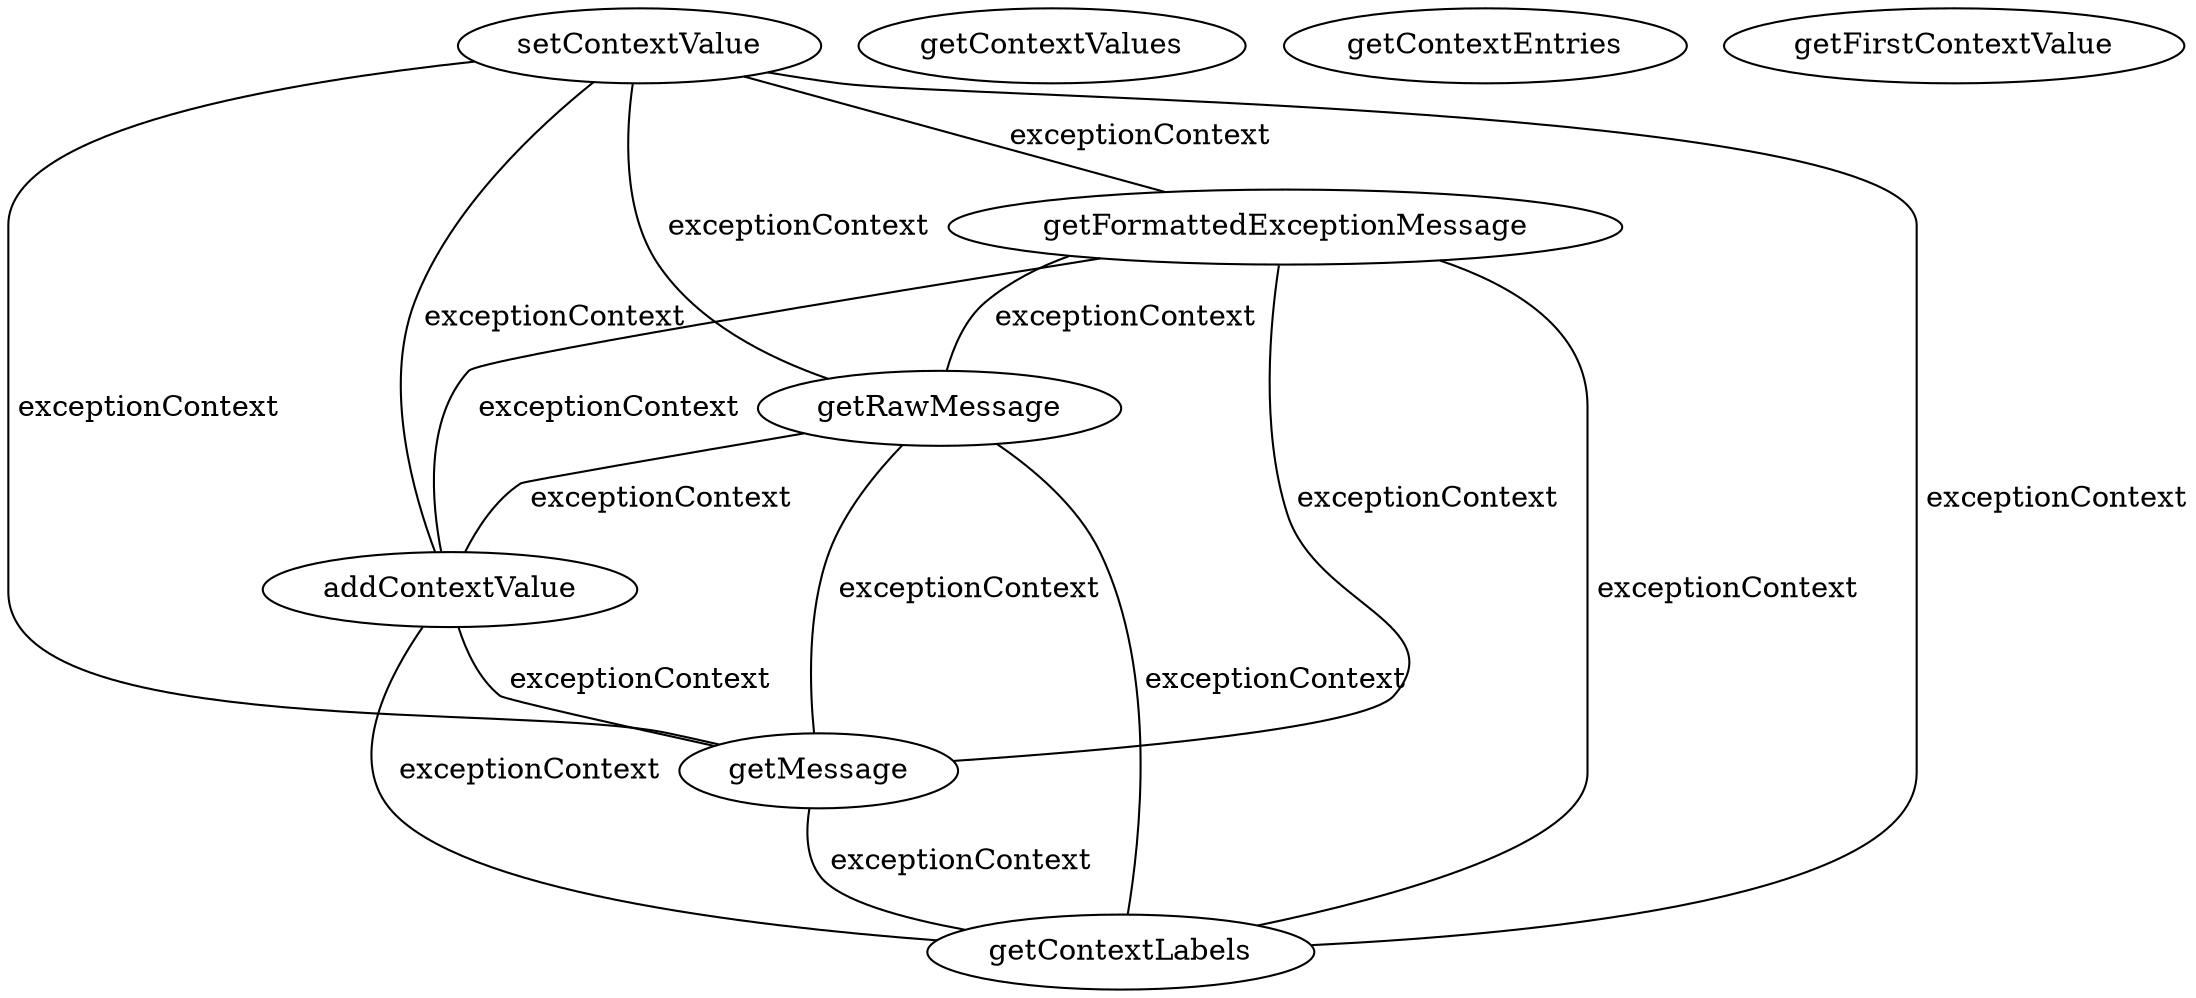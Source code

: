 digraph G {
setContextValue;
getContextValues;
getContextEntries;
getFormattedExceptionMessage;
getRawMessage;
addContextValue;
getMessage;
getContextLabels;
getFirstContextValue;
setContextValue -> getFormattedExceptionMessage [label=" exceptionContext", dir=none];
setContextValue -> getRawMessage [label=" exceptionContext", dir=none];
setContextValue -> addContextValue [label=" exceptionContext", dir=none];
setContextValue -> getMessage [label=" exceptionContext", dir=none];
setContextValue -> getContextLabels [label=" exceptionContext", dir=none];
getFormattedExceptionMessage -> getRawMessage [label=" exceptionContext", dir=none];
getFormattedExceptionMessage -> addContextValue [label=" exceptionContext", dir=none];
getFormattedExceptionMessage -> getMessage [label=" exceptionContext", dir=none];
getFormattedExceptionMessage -> getContextLabels [label=" exceptionContext", dir=none];
getRawMessage -> addContextValue [label=" exceptionContext", dir=none];
getRawMessage -> getMessage [label=" exceptionContext", dir=none];
getRawMessage -> getContextLabels [label=" exceptionContext", dir=none];
addContextValue -> getMessage [label=" exceptionContext", dir=none];
addContextValue -> getContextLabels [label=" exceptionContext", dir=none];
getMessage -> getContextLabels [label=" exceptionContext", dir=none];
}
